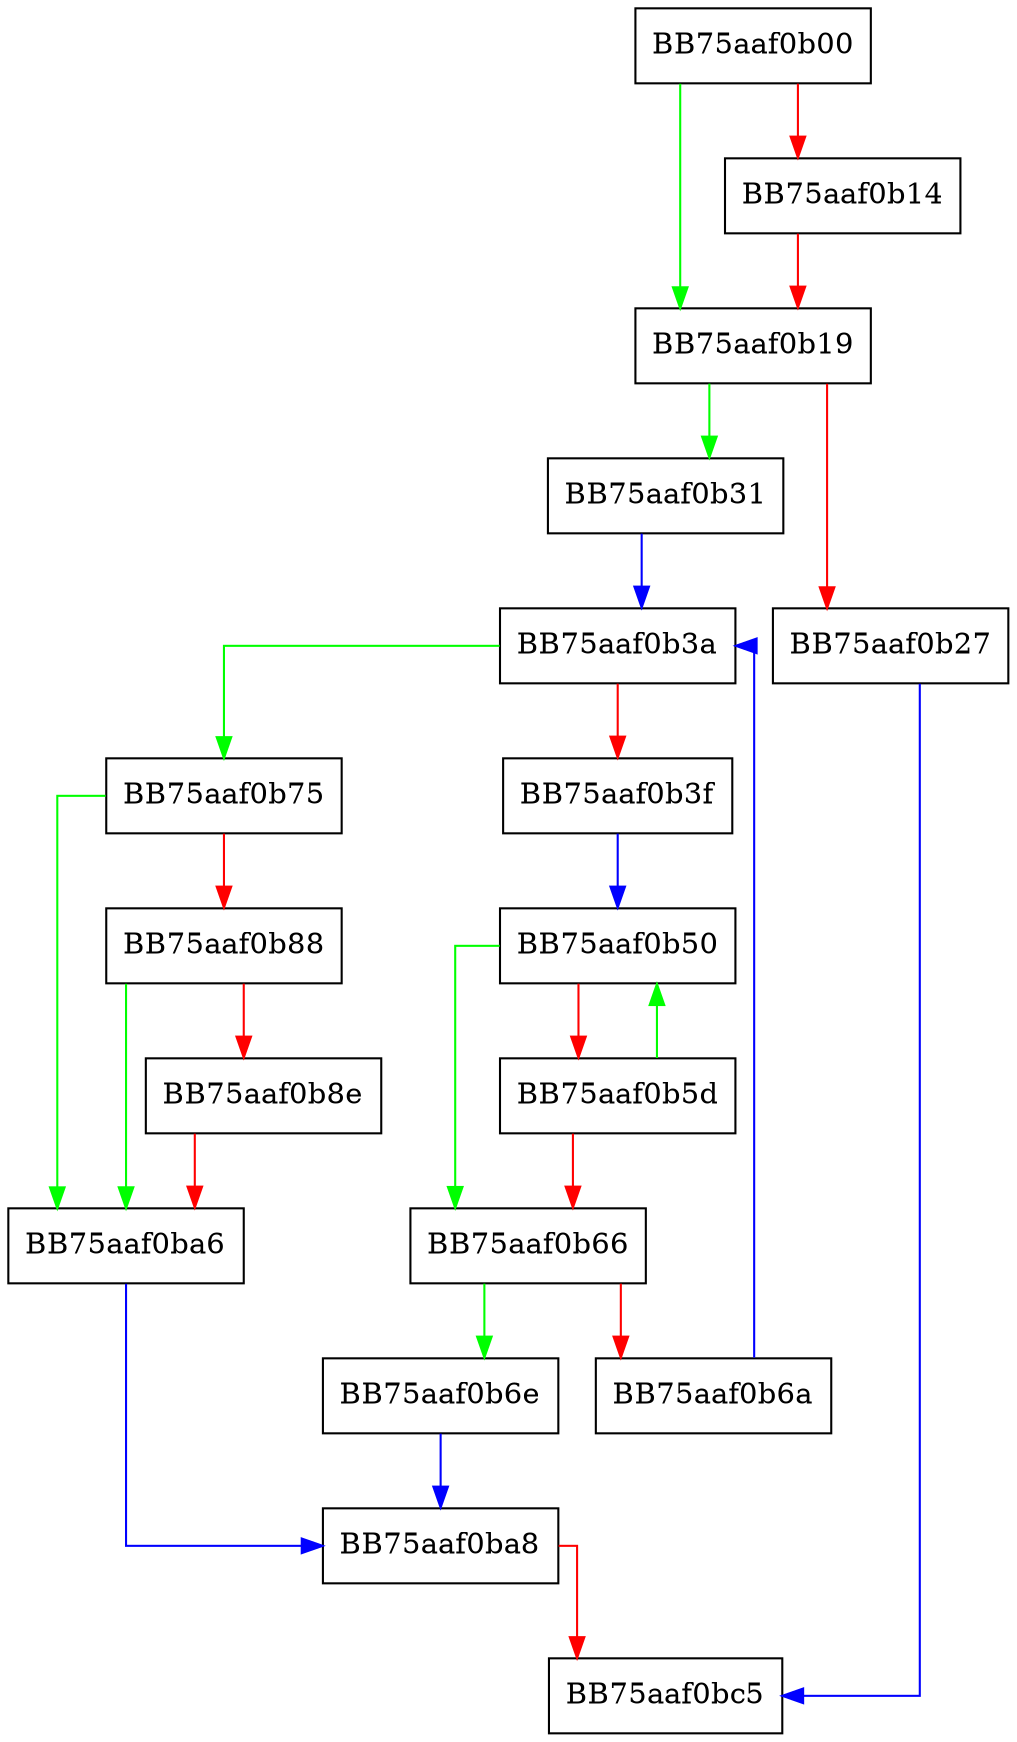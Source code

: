 digraph Clear {
  node [shape="box"];
  graph [splines=ortho];
  BB75aaf0b00 -> BB75aaf0b19 [color="green"];
  BB75aaf0b00 -> BB75aaf0b14 [color="red"];
  BB75aaf0b14 -> BB75aaf0b19 [color="red"];
  BB75aaf0b19 -> BB75aaf0b31 [color="green"];
  BB75aaf0b19 -> BB75aaf0b27 [color="red"];
  BB75aaf0b27 -> BB75aaf0bc5 [color="blue"];
  BB75aaf0b31 -> BB75aaf0b3a [color="blue"];
  BB75aaf0b3a -> BB75aaf0b75 [color="green"];
  BB75aaf0b3a -> BB75aaf0b3f [color="red"];
  BB75aaf0b3f -> BB75aaf0b50 [color="blue"];
  BB75aaf0b50 -> BB75aaf0b66 [color="green"];
  BB75aaf0b50 -> BB75aaf0b5d [color="red"];
  BB75aaf0b5d -> BB75aaf0b50 [color="green"];
  BB75aaf0b5d -> BB75aaf0b66 [color="red"];
  BB75aaf0b66 -> BB75aaf0b6e [color="green"];
  BB75aaf0b66 -> BB75aaf0b6a [color="red"];
  BB75aaf0b6a -> BB75aaf0b3a [color="blue"];
  BB75aaf0b6e -> BB75aaf0ba8 [color="blue"];
  BB75aaf0b75 -> BB75aaf0ba6 [color="green"];
  BB75aaf0b75 -> BB75aaf0b88 [color="red"];
  BB75aaf0b88 -> BB75aaf0ba6 [color="green"];
  BB75aaf0b88 -> BB75aaf0b8e [color="red"];
  BB75aaf0b8e -> BB75aaf0ba6 [color="red"];
  BB75aaf0ba6 -> BB75aaf0ba8 [color="blue"];
  BB75aaf0ba8 -> BB75aaf0bc5 [color="red"];
}